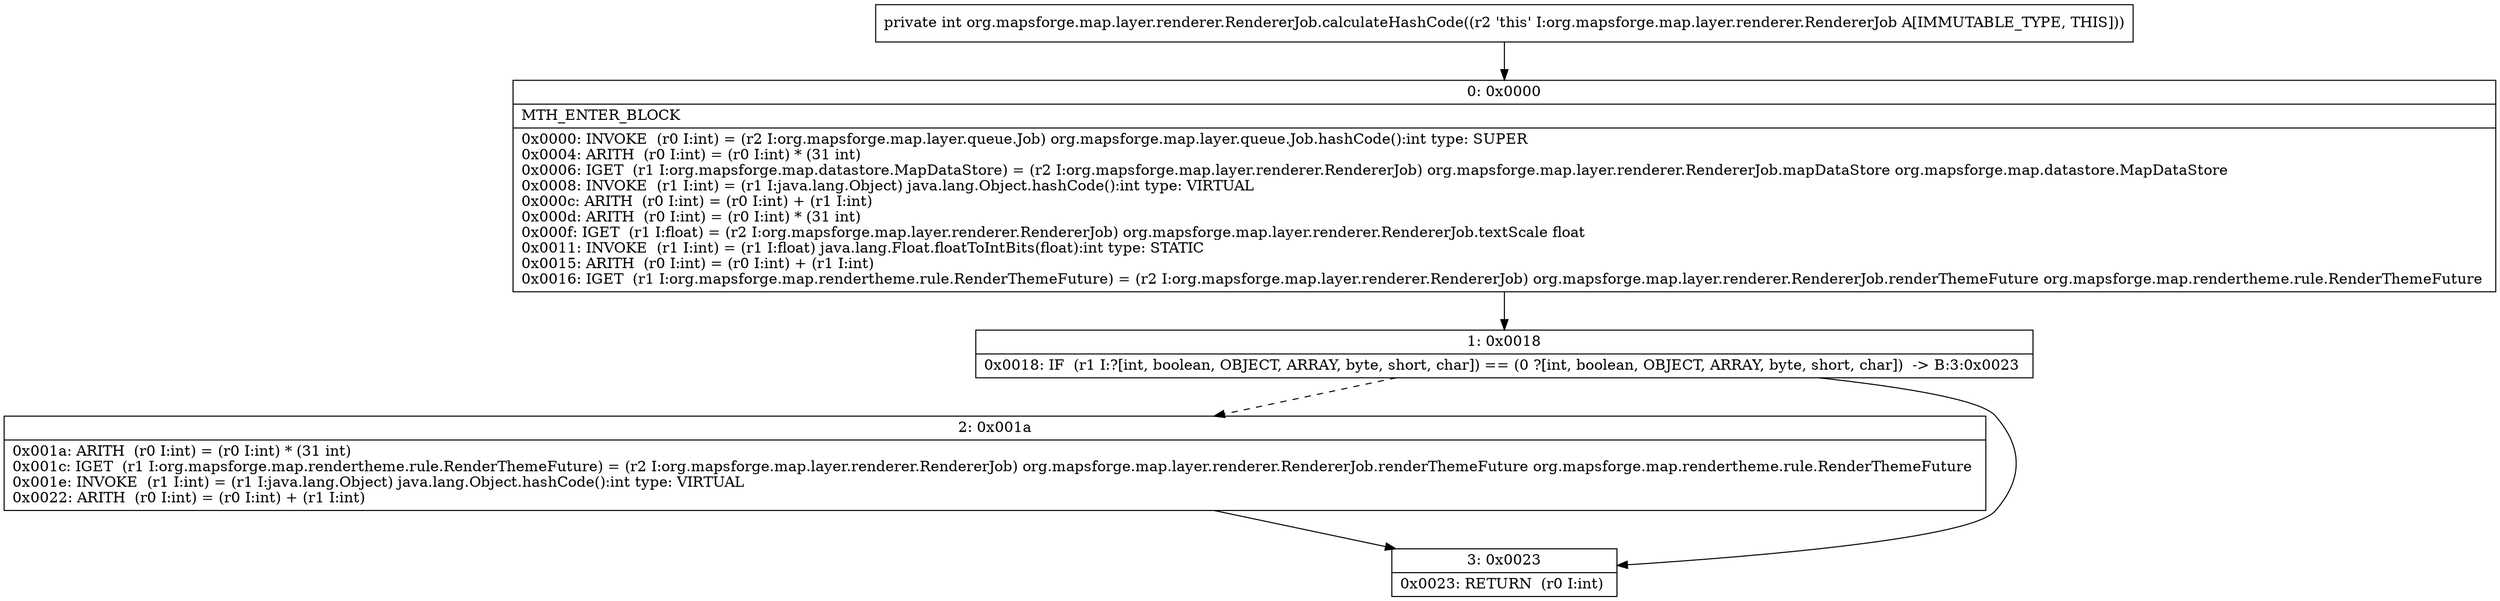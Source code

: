 digraph "CFG fororg.mapsforge.map.layer.renderer.RendererJob.calculateHashCode()I" {
Node_0 [shape=record,label="{0\:\ 0x0000|MTH_ENTER_BLOCK\l|0x0000: INVOKE  (r0 I:int) = (r2 I:org.mapsforge.map.layer.queue.Job) org.mapsforge.map.layer.queue.Job.hashCode():int type: SUPER \l0x0004: ARITH  (r0 I:int) = (r0 I:int) * (31 int) \l0x0006: IGET  (r1 I:org.mapsforge.map.datastore.MapDataStore) = (r2 I:org.mapsforge.map.layer.renderer.RendererJob) org.mapsforge.map.layer.renderer.RendererJob.mapDataStore org.mapsforge.map.datastore.MapDataStore \l0x0008: INVOKE  (r1 I:int) = (r1 I:java.lang.Object) java.lang.Object.hashCode():int type: VIRTUAL \l0x000c: ARITH  (r0 I:int) = (r0 I:int) + (r1 I:int) \l0x000d: ARITH  (r0 I:int) = (r0 I:int) * (31 int) \l0x000f: IGET  (r1 I:float) = (r2 I:org.mapsforge.map.layer.renderer.RendererJob) org.mapsforge.map.layer.renderer.RendererJob.textScale float \l0x0011: INVOKE  (r1 I:int) = (r1 I:float) java.lang.Float.floatToIntBits(float):int type: STATIC \l0x0015: ARITH  (r0 I:int) = (r0 I:int) + (r1 I:int) \l0x0016: IGET  (r1 I:org.mapsforge.map.rendertheme.rule.RenderThemeFuture) = (r2 I:org.mapsforge.map.layer.renderer.RendererJob) org.mapsforge.map.layer.renderer.RendererJob.renderThemeFuture org.mapsforge.map.rendertheme.rule.RenderThemeFuture \l}"];
Node_1 [shape=record,label="{1\:\ 0x0018|0x0018: IF  (r1 I:?[int, boolean, OBJECT, ARRAY, byte, short, char]) == (0 ?[int, boolean, OBJECT, ARRAY, byte, short, char])  \-\> B:3:0x0023 \l}"];
Node_2 [shape=record,label="{2\:\ 0x001a|0x001a: ARITH  (r0 I:int) = (r0 I:int) * (31 int) \l0x001c: IGET  (r1 I:org.mapsforge.map.rendertheme.rule.RenderThemeFuture) = (r2 I:org.mapsforge.map.layer.renderer.RendererJob) org.mapsforge.map.layer.renderer.RendererJob.renderThemeFuture org.mapsforge.map.rendertheme.rule.RenderThemeFuture \l0x001e: INVOKE  (r1 I:int) = (r1 I:java.lang.Object) java.lang.Object.hashCode():int type: VIRTUAL \l0x0022: ARITH  (r0 I:int) = (r0 I:int) + (r1 I:int) \l}"];
Node_3 [shape=record,label="{3\:\ 0x0023|0x0023: RETURN  (r0 I:int) \l}"];
MethodNode[shape=record,label="{private int org.mapsforge.map.layer.renderer.RendererJob.calculateHashCode((r2 'this' I:org.mapsforge.map.layer.renderer.RendererJob A[IMMUTABLE_TYPE, THIS])) }"];
MethodNode -> Node_0;
Node_0 -> Node_1;
Node_1 -> Node_2[style=dashed];
Node_1 -> Node_3;
Node_2 -> Node_3;
}

